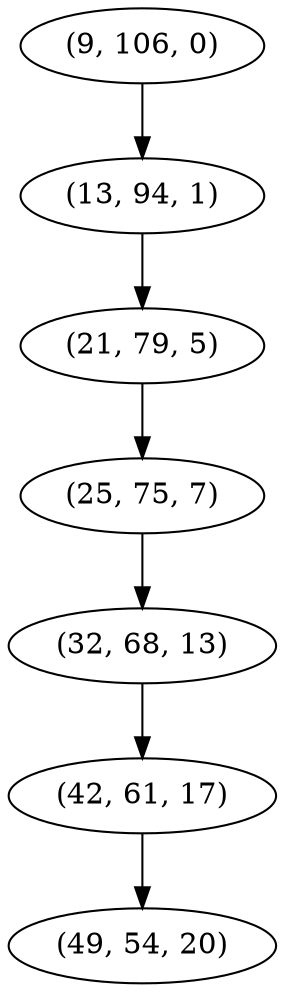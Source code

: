 digraph tree {
    "(9, 106, 0)";
    "(13, 94, 1)";
    "(21, 79, 5)";
    "(25, 75, 7)";
    "(32, 68, 13)";
    "(42, 61, 17)";
    "(49, 54, 20)";
    "(9, 106, 0)" -> "(13, 94, 1)";
    "(13, 94, 1)" -> "(21, 79, 5)";
    "(21, 79, 5)" -> "(25, 75, 7)";
    "(25, 75, 7)" -> "(32, 68, 13)";
    "(32, 68, 13)" -> "(42, 61, 17)";
    "(42, 61, 17)" -> "(49, 54, 20)";
}
